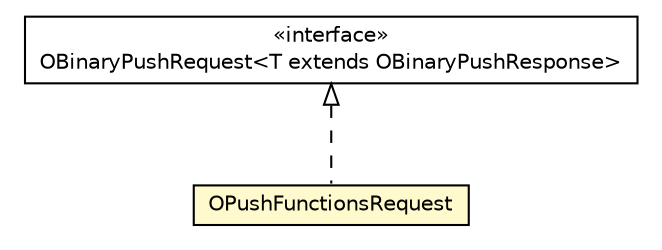 #!/usr/local/bin/dot
#
# Class diagram 
# Generated by UMLGraph version R5_6-24-gf6e263 (http://www.umlgraph.org/)
#

digraph G {
	edge [fontname="Helvetica",fontsize=10,labelfontname="Helvetica",labelfontsize=10];
	node [fontname="Helvetica",fontsize=10,shape=plaintext];
	nodesep=0.25;
	ranksep=0.5;
	// com.orientechnologies.orient.client.remote.message.OPushFunctionsRequest
	c5081278 [label=<<table title="com.orientechnologies.orient.client.remote.message.OPushFunctionsRequest" border="0" cellborder="1" cellspacing="0" cellpadding="2" port="p" bgcolor="lemonChiffon" href="./OPushFunctionsRequest.html">
		<tr><td><table border="0" cellspacing="0" cellpadding="1">
<tr><td align="center" balign="center"> OPushFunctionsRequest </td></tr>
		</table></td></tr>
		</table>>, URL="./OPushFunctionsRequest.html", fontname="Helvetica", fontcolor="black", fontsize=10.0];
	// com.orientechnologies.orient.client.remote.message.OBinaryPushRequest<T extends com.orientechnologies.orient.client.remote.message.OBinaryPushResponse>
	c5081300 [label=<<table title="com.orientechnologies.orient.client.remote.message.OBinaryPushRequest" border="0" cellborder="1" cellspacing="0" cellpadding="2" port="p" href="./OBinaryPushRequest.html">
		<tr><td><table border="0" cellspacing="0" cellpadding="1">
<tr><td align="center" balign="center"> &#171;interface&#187; </td></tr>
<tr><td align="center" balign="center"> OBinaryPushRequest&lt;T extends OBinaryPushResponse&gt; </td></tr>
		</table></td></tr>
		</table>>, URL="./OBinaryPushRequest.html", fontname="Helvetica", fontcolor="black", fontsize=10.0];
	//com.orientechnologies.orient.client.remote.message.OPushFunctionsRequest implements com.orientechnologies.orient.client.remote.message.OBinaryPushRequest<T extends com.orientechnologies.orient.client.remote.message.OBinaryPushResponse>
	c5081300:p -> c5081278:p [dir=back,arrowtail=empty,style=dashed];
}

